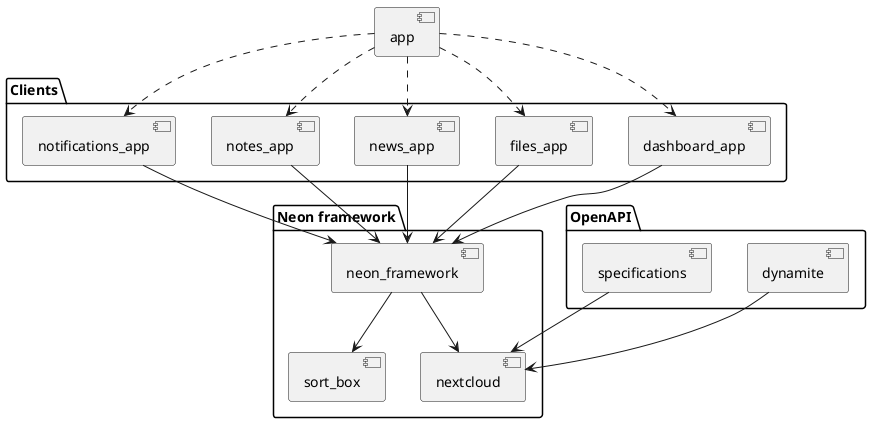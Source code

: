 @startuml architecture

package "Neon framework" {
    component neon_framework
    component nextcloud
    component sort_box
}

package "Clients" {
    component dashboard_app
    component files_app
    component news_app
    component notes_app
    component notifications_app
}

package "OpenAPI" {
    component dynamite
    component specifications
}

component app

app ..> dashboard_app
app ..> files_app
app ..> news_app
app ..> notes_app
app ..> notifications_app

dashboard_app --> neon_framework
files_app --> neon_framework
news_app --> neon_framework
notes_app --> neon_framework
notifications_app --> neon_framework


neon_framework --> nextcloud
neon_framework --> sort_box

dynamite --> nextcloud
specifications --> nextcloud

@enduml
